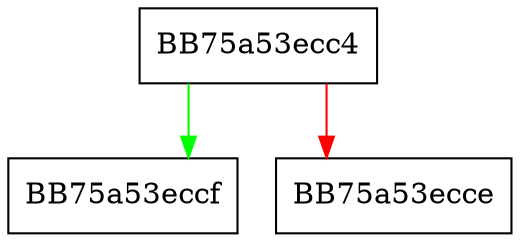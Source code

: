 digraph luaO_fb2int {
  node [shape="box"];
  graph [splines=ortho];
  BB75a53ecc4 -> BB75a53eccf [color="green"];
  BB75a53ecc4 -> BB75a53ecce [color="red"];
}